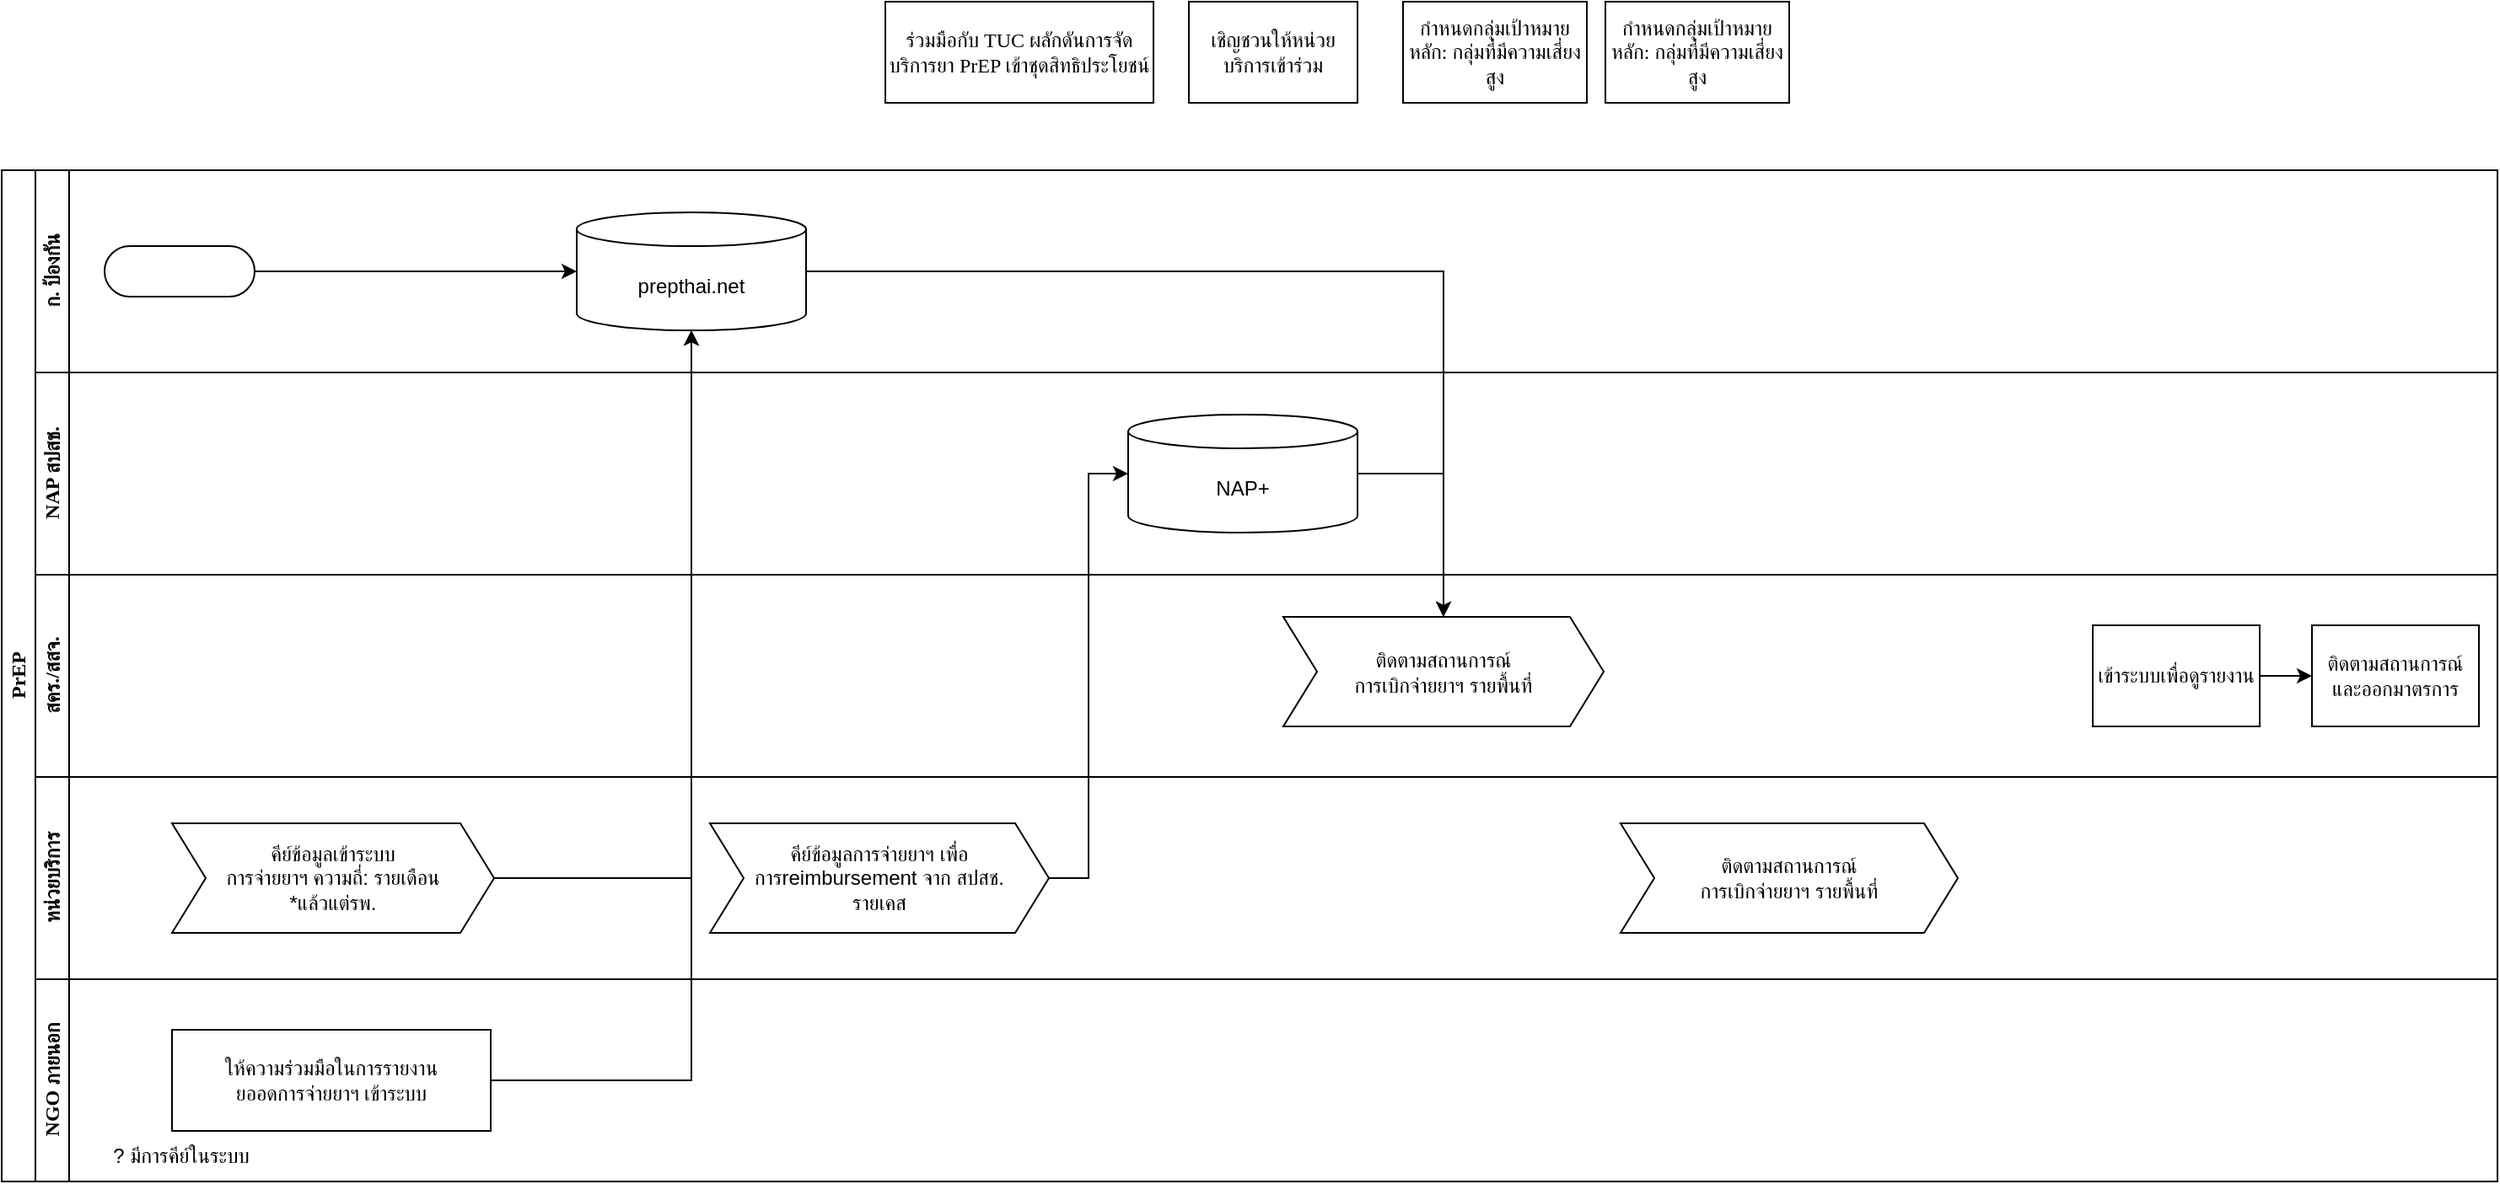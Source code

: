 <mxfile version="22.1.18" type="github">
  <diagram id="prtHgNgQTEPvFCAcTncT" name="Page-1">
    <mxGraphModel dx="1097" dy="604" grid="1" gridSize="10" guides="1" tooltips="1" connect="1" arrows="1" fold="1" page="1" pageScale="1" pageWidth="827" pageHeight="1169" math="0" shadow="0">
      <root>
        <mxCell id="0" />
        <mxCell id="1" parent="0" />
        <mxCell id="MBqHi0RIl6pIaIw_45iy-1" value="PrEP" style="swimlane;html=1;childLayout=stackLayout;resizeParent=1;resizeParentMax=0;horizontal=0;startSize=20;horizontalStack=0;fontFamily=Tahoma;" parent="1" vertex="1">
          <mxGeometry x="120" y="110" width="1480" height="600" as="geometry" />
        </mxCell>
        <mxCell id="MBqHi0RIl6pIaIw_45iy-6" value="ก. ป้องกัน" style="swimlane;html=1;startSize=20;horizontal=0;fontFamily=Tahoma;" parent="MBqHi0RIl6pIaIw_45iy-1" vertex="1">
          <mxGeometry x="20" width="1460" height="120" as="geometry" />
        </mxCell>
        <mxCell id="HF9op6qbkQqd7dtjPycm-2" value="" style="rounded=1;whiteSpace=wrap;html=1;arcSize=50;" vertex="1" parent="MBqHi0RIl6pIaIw_45iy-6">
          <mxGeometry x="41" y="45" width="89" height="30" as="geometry" />
        </mxCell>
        <mxCell id="HF9op6qbkQqd7dtjPycm-9" value="prepthai.net" style="shape=cylinder3;whiteSpace=wrap;html=1;boundedLbl=1;backgroundOutline=1;size=10;" vertex="1" parent="MBqHi0RIl6pIaIw_45iy-6">
          <mxGeometry x="321" y="25" width="136" height="70" as="geometry" />
        </mxCell>
        <mxCell id="HF9op6qbkQqd7dtjPycm-10" value="" style="edgeStyle=orthogonalEdgeStyle;rounded=0;orthogonalLoop=1;jettySize=auto;html=1;fontFamily=Tahoma;exitX=1;exitY=0.5;exitDx=0;exitDy=0;" edge="1" parent="MBqHi0RIl6pIaIw_45iy-6" source="HF9op6qbkQqd7dtjPycm-2" target="HF9op6qbkQqd7dtjPycm-9">
          <mxGeometry relative="1" as="geometry">
            <mxPoint x="249" y="170" as="sourcePoint" />
            <mxPoint x="600" y="170" as="targetPoint" />
          </mxGeometry>
        </mxCell>
        <mxCell id="MBqHi0RIl6pIaIw_45iy-13" value="NAP สปสช." style="swimlane;html=1;startSize=20;horizontal=0;fontFamily=Tahoma;" parent="MBqHi0RIl6pIaIw_45iy-1" vertex="1">
          <mxGeometry x="20" y="120" width="1460" height="120" as="geometry" />
        </mxCell>
        <mxCell id="HF9op6qbkQqd7dtjPycm-14" value="NAP+" style="shape=cylinder3;whiteSpace=wrap;html=1;boundedLbl=1;backgroundOutline=1;size=10;" vertex="1" parent="MBqHi0RIl6pIaIw_45iy-13">
          <mxGeometry x="648" y="25" width="136" height="70" as="geometry" />
        </mxCell>
        <mxCell id="MBqHi0RIl6pIaIw_45iy-17" value="สคร./สสจ." style="swimlane;html=1;startSize=20;horizontal=0;fontFamily=Tahoma;" parent="MBqHi0RIl6pIaIw_45iy-1" vertex="1">
          <mxGeometry x="20" y="240" width="1460" height="120" as="geometry" />
        </mxCell>
        <mxCell id="MBqHi0RIl6pIaIw_45iy-37" style="edgeStyle=orthogonalEdgeStyle;rounded=0;orthogonalLoop=1;jettySize=auto;html=1;exitX=1;exitY=0.5;exitDx=0;exitDy=0;entryX=0;entryY=0.5;entryDx=0;entryDy=0;" parent="MBqHi0RIl6pIaIw_45iy-17" source="MBqHi0RIl6pIaIw_45iy-19" target="MBqHi0RIl6pIaIw_45iy-35" edge="1">
          <mxGeometry relative="1" as="geometry" />
        </mxCell>
        <mxCell id="HF9op6qbkQqd7dtjPycm-15" value="ติดตามสถานการณ์&lt;br&gt;การเบิกจ่ายยาฯ รายพื้นที่" style="shape=step;perimeter=stepPerimeter;whiteSpace=wrap;html=1;fixedSize=1;" vertex="1" parent="MBqHi0RIl6pIaIw_45iy-17">
          <mxGeometry x="740" y="25" width="190" height="65" as="geometry" />
        </mxCell>
        <mxCell id="MBqHi0RIl6pIaIw_45iy-19" value="เข้าระบบเพื่อดูรายงาน" style="rounded=0;whiteSpace=wrap;html=1;fontFamily=Tahoma;fontSize=12;fontColor=#000000;align=center;" parent="MBqHi0RIl6pIaIw_45iy-17" vertex="1">
          <mxGeometry x="1220" y="30" width="99" height="60" as="geometry" />
        </mxCell>
        <mxCell id="MBqHi0RIl6pIaIw_45iy-35" value="ติดตามสถานการณ์และออกมาตรการ" style="rounded=0;whiteSpace=wrap;html=1;fontFamily=Tahoma;fontSize=12;fontColor=#000000;align=center;" parent="MBqHi0RIl6pIaIw_45iy-17" vertex="1">
          <mxGeometry x="1350" y="30" width="99" height="60" as="geometry" />
        </mxCell>
        <mxCell id="MBqHi0RIl6pIaIw_45iy-21" value="หน่วยบริการ" style="swimlane;html=1;startSize=20;horizontal=0;fontFamily=Tahoma;" parent="MBqHi0RIl6pIaIw_45iy-1" vertex="1">
          <mxGeometry x="20" y="360" width="1460" height="120" as="geometry" />
        </mxCell>
        <mxCell id="HF9op6qbkQqd7dtjPycm-11" value="คีย์ข้อมูลเข้าระบบ&lt;br style=&quot;border-color: var(--border-color); font-family: Tahoma;&quot;&gt;&lt;span style=&quot;font-family: Tahoma;&quot;&gt;การจ่ายยาฯ&amp;nbsp;&lt;/span&gt;ความถี่: รายเดือน&lt;br&gt;*แล้วแต่รพ." style="shape=step;perimeter=stepPerimeter;whiteSpace=wrap;html=1;fixedSize=1;" vertex="1" parent="MBqHi0RIl6pIaIw_45iy-21">
          <mxGeometry x="81" y="27.5" width="191" height="65" as="geometry" />
        </mxCell>
        <mxCell id="HF9op6qbkQqd7dtjPycm-19" value="คีย์ข้อมูลการจ่ายยาฯ เพื่อการreimbursement จาก สปสช.&lt;br&gt;รายเคส" style="shape=step;perimeter=stepPerimeter;whiteSpace=wrap;html=1;fixedSize=1;" vertex="1" parent="MBqHi0RIl6pIaIw_45iy-21">
          <mxGeometry x="400" y="27.5" width="201" height="65" as="geometry" />
        </mxCell>
        <mxCell id="HF9op6qbkQqd7dtjPycm-21" value="ติดตามสถานการณ์&lt;br&gt;การเบิกจ่ายยาฯ รายพื้นที่" style="shape=step;perimeter=stepPerimeter;whiteSpace=wrap;html=1;fixedSize=1;" vertex="1" parent="MBqHi0RIl6pIaIw_45iy-21">
          <mxGeometry x="940" y="27.5" width="200" height="65" as="geometry" />
        </mxCell>
        <mxCell id="HF9op6qbkQqd7dtjPycm-3" value="NGO ภายนอก" style="swimlane;html=1;startSize=20;horizontal=0;fontFamily=Tahoma;" vertex="1" parent="MBqHi0RIl6pIaIw_45iy-1">
          <mxGeometry x="20" y="480" width="1460" height="120" as="geometry" />
        </mxCell>
        <mxCell id="HF9op6qbkQqd7dtjPycm-4" value="ให้ความร่วมมือในการรายงาน&lt;br&gt;ยออดการจ่ายยาฯ เข้าระบบ" style="rounded=0;whiteSpace=wrap;html=1;fontFamily=Tahoma;fontSize=12;fontColor=#000000;align=center;" vertex="1" parent="HF9op6qbkQqd7dtjPycm-3">
          <mxGeometry x="81" y="30" width="189" height="60" as="geometry" />
        </mxCell>
        <mxCell id="HF9op6qbkQqd7dtjPycm-8" value="? มีการคีย์ในระบบ" style="text;html=1;align=center;verticalAlign=middle;resizable=0;points=[];autosize=1;strokeColor=none;fillColor=none;" vertex="1" parent="HF9op6qbkQqd7dtjPycm-3">
          <mxGeometry x="31" y="90" width="110" height="30" as="geometry" />
        </mxCell>
        <mxCell id="MBqHi0RIl6pIaIw_45iy-31" value="" style="endArrow=classic;html=1;rounded=0;exitX=1;exitY=0.5;exitDx=0;exitDy=0;entryX=0.5;entryY=1;entryDx=0;entryDy=0;entryPerimeter=0;edgeStyle=orthogonalEdgeStyle;" parent="MBqHi0RIl6pIaIw_45iy-1" source="HF9op6qbkQqd7dtjPycm-11" target="HF9op6qbkQqd7dtjPycm-9" edge="1">
          <mxGeometry width="50" height="50" relative="1" as="geometry">
            <mxPoint x="241" y="430" as="sourcePoint" />
            <mxPoint x="500.5" y="420" as="targetPoint" />
          </mxGeometry>
        </mxCell>
        <mxCell id="HF9op6qbkQqd7dtjPycm-13" style="edgeStyle=orthogonalEdgeStyle;rounded=0;orthogonalLoop=1;jettySize=auto;html=1;entryX=0.5;entryY=1;entryDx=0;entryDy=0;entryPerimeter=0;" edge="1" parent="MBqHi0RIl6pIaIw_45iy-1" source="HF9op6qbkQqd7dtjPycm-4" target="HF9op6qbkQqd7dtjPycm-9">
          <mxGeometry relative="1" as="geometry" />
        </mxCell>
        <mxCell id="HF9op6qbkQqd7dtjPycm-17" style="edgeStyle=orthogonalEdgeStyle;rounded=0;orthogonalLoop=1;jettySize=auto;html=1;" edge="1" parent="MBqHi0RIl6pIaIw_45iy-1" source="HF9op6qbkQqd7dtjPycm-9" target="HF9op6qbkQqd7dtjPycm-15">
          <mxGeometry relative="1" as="geometry" />
        </mxCell>
        <mxCell id="HF9op6qbkQqd7dtjPycm-20" style="edgeStyle=orthogonalEdgeStyle;rounded=0;orthogonalLoop=1;jettySize=auto;html=1;entryX=0;entryY=0.5;entryDx=0;entryDy=0;entryPerimeter=0;" edge="1" parent="MBqHi0RIl6pIaIw_45iy-1" source="HF9op6qbkQqd7dtjPycm-19" target="HF9op6qbkQqd7dtjPycm-14">
          <mxGeometry relative="1" as="geometry" />
        </mxCell>
        <mxCell id="HF9op6qbkQqd7dtjPycm-18" style="edgeStyle=orthogonalEdgeStyle;rounded=0;orthogonalLoop=1;jettySize=auto;html=1;entryX=0.5;entryY=0;entryDx=0;entryDy=0;exitX=1;exitY=0.5;exitDx=0;exitDy=0;exitPerimeter=0;" edge="1" parent="MBqHi0RIl6pIaIw_45iy-1" source="HF9op6qbkQqd7dtjPycm-14" target="HF9op6qbkQqd7dtjPycm-15">
          <mxGeometry relative="1" as="geometry" />
        </mxCell>
        <mxCell id="MBqHi0RIl6pIaIw_45iy-9" value="ร่วมมือกับ TUC ผลักดันการจัดบริการยา PrEP เข้าชุดสิทธิประโยชน์&lt;span id=&quot;docs-internal-guid-872f812b-7fff-6672-2b00-a25f9a93de14&quot;&gt;&lt;/span&gt;" style="rounded=0;whiteSpace=wrap;html=1;fontFamily=Tahoma;fontSize=12;fontColor=#000000;align=center;" parent="1" vertex="1">
          <mxGeometry x="644" y="10" width="159" height="60" as="geometry" />
        </mxCell>
        <mxCell id="MBqHi0RIl6pIaIw_45iy-38" value="กำหนดกลุ่มเป้าหมายหลัก: กลุ่มที่มีความเสี่ยงสูง" style="rounded=0;whiteSpace=wrap;html=1;fontFamily=Tahoma;fontSize=12;fontColor=#000000;align=center;" parent="1" vertex="1">
          <mxGeometry x="1071" y="10" width="109" height="60" as="geometry" />
        </mxCell>
        <mxCell id="MBqHi0RIl6pIaIw_45iy-11" value="กำหนดกลุ่มเป้าหมายหลัก: กลุ่มที่มีความเสี่ยงสูง" style="rounded=0;whiteSpace=wrap;html=1;fontFamily=Tahoma;fontSize=12;fontColor=#000000;align=center;" parent="1" vertex="1">
          <mxGeometry x="951" y="10" width="109" height="60" as="geometry" />
        </mxCell>
        <mxCell id="MBqHi0RIl6pIaIw_45iy-29" value="เชิญชวนให้หน่วยบริการเข้าร่วม&lt;span id=&quot;docs-internal-guid-872f812b-7fff-6672-2b00-a25f9a93de14&quot;&gt;&lt;/span&gt;" style="rounded=0;whiteSpace=wrap;html=1;fontFamily=Tahoma;fontSize=12;fontColor=#000000;align=center;" parent="1" vertex="1">
          <mxGeometry x="824" y="10" width="100" height="60" as="geometry" />
        </mxCell>
      </root>
    </mxGraphModel>
  </diagram>
</mxfile>
